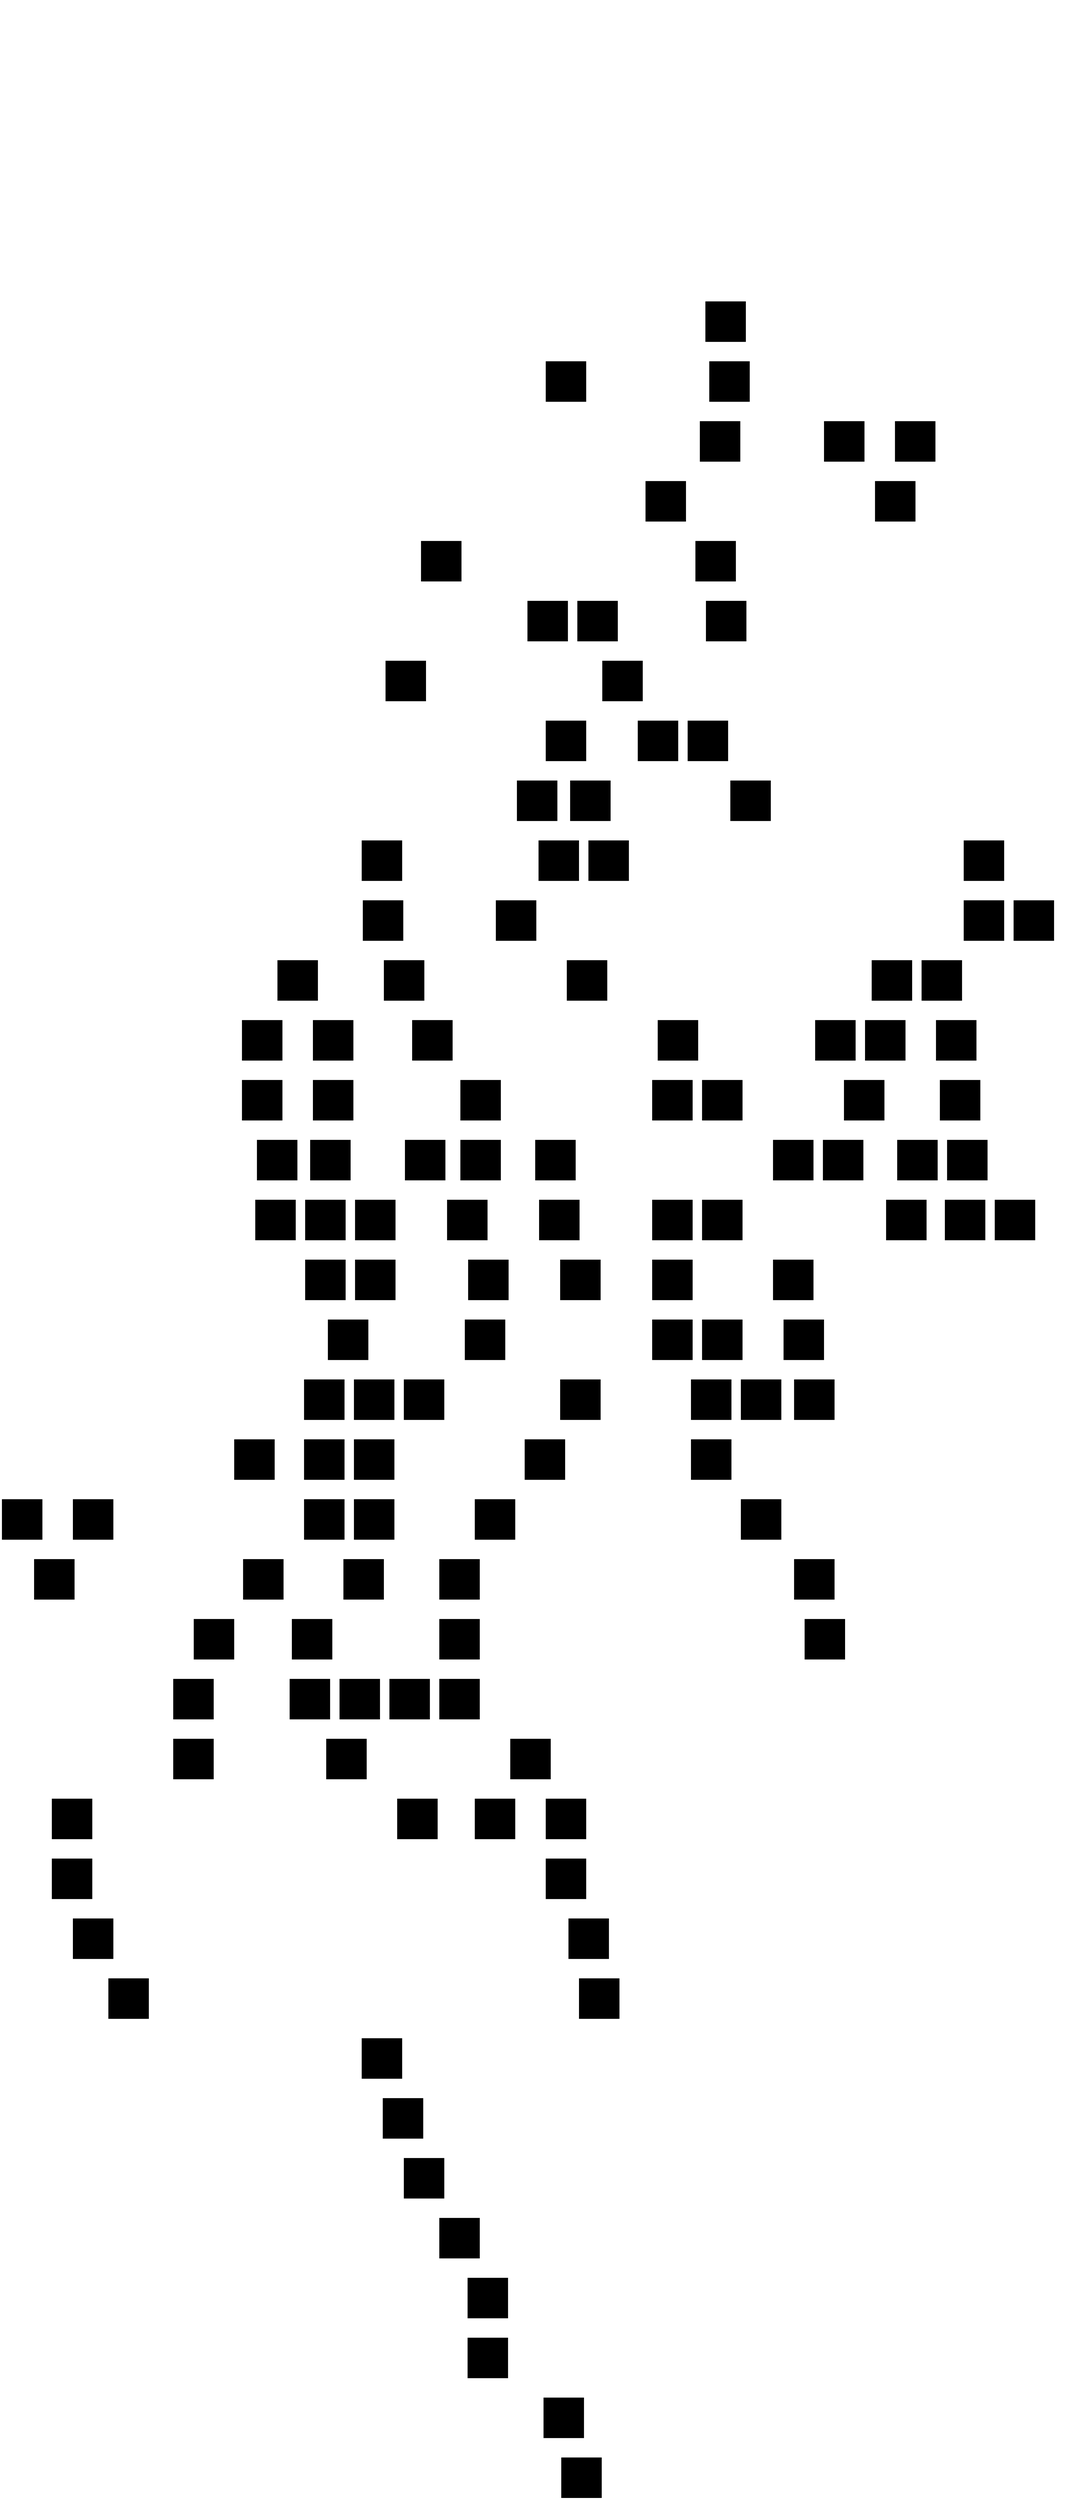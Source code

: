 digraph G{
    node[shape=box,width=1 height=1 fontname="Arial" fillcolor="white" style=invisible]
	edge[style = "bold" dir= "both" style= invisible arrowsize=0  ]
    raiz[label = "f/c" fillcolor="darkolivegreen1" pos = "-1,1!"  ]; 
	Columna0[ label="C0" fillcolor="#FFFFFF" pos="0,1!" ];
	raiz->Columna0
	Columna0->Columna1
	Columna1[ label="C1" fillcolor="#FFFFFF" pos="1,1!" ];
	Columna1->Columna2
	Columna2[ label="C2" fillcolor="#FFFFFF" pos="2,1!" ];
	Columna2->Columna3
	Columna3[ label="C3" fillcolor="#FFFFFF" pos="3,1!" ];
	Columna3->Columna4
	Columna4[ label="C4" fillcolor="#FFFFFF" pos="4,1!" ];
	Columna4->Columna5
	Columna5[ label="C5" fillcolor="#FFFFFF" pos="5,1!" ];
	Columna5->Columna6
	Columna6[ label="C6" fillcolor="#FFFFFF" pos="6,1!" ];
	Columna6->Columna7
	Columna7[ label="C7" fillcolor="#FFFFFF" pos="7,1!" ];
	Columna7->Columna8
	Columna8[ label="C8" fillcolor="#FFFFFF" pos="8,1!" ];
	Columna8->Columna9
	Columna9[ label="C9" fillcolor="#FFFFFF" pos="9,1!" ];
	Columna9->Columna10
	Columna10[ label="C10" fillcolor="#FFFFFF" pos="10,1!" ];
	Columna10->Columna11
	Columna11[ label="C11" fillcolor="#FFFFFF" pos="11,1!" ];
	Columna11->Columna12
	Columna12[ label="C12" fillcolor="#FFFFFF" pos="12,1!" ];
	Columna12->Columna13
	Columna13[ label="C13" fillcolor="#FFFFFF" pos="13,1!" ];
	Columna13->Columna14
	Columna14[ label="C14" fillcolor="#FFFFFF" pos="14,1!" ];
	Columna14->Columna15
	Columna15[ label="C15" fillcolor="#FFFFFF" pos="15,1!" ];
	Columna15->Columna16
	Columna16[ label="C16" fillcolor="#FFFFFF" pos="16,1!" ];
	Columna16->Columna17
	Columna17[ label="C17" fillcolor="#FFFFFF" pos="17,1!" ];
	Columna17->Columna18
	Columna18[ label="C18" fillcolor="#FFFFFF" pos="18,1!" ];
	Columna18->Columna19
	Columna19[ label="C19" fillcolor="#FFFFFF" pos="19,1!" ];
	Fila0[ label="F0" fillcolor="#FFFFFF" pos="-1,-0!"];
	raiz->Fila0
	Fila0->Fila1
	Fila1[ label="F1" fillcolor="#FFFFFF" pos="-1,-1!"];
	Fila1->Fila2
	Fila2[ label="F2" fillcolor="#FFFFFF" pos="-1,-2!"];
	Fila2->Fila3
	Fila3[ label="F3" fillcolor="#FFFFFF" pos="-1,-3!"];
	Fila3->Fila4
	Fila4[ label="F4" fillcolor="#FFFFFF" pos="-1,-4!"];
	Fila4->Fila5
	Fila5[ label="F5" fillcolor="#FFFFFF" pos="-1,-5!"];
	Fila5->Fila6
	Fila6[ label="F6" fillcolor="#FFFFFF" pos="-1,-6!"];
	Fila6->Fila7
	Fila7[ label="F7" fillcolor="#FFFFFF" pos="-1,-7!"];
	Fila7->Fila8
	Fila8[ label="F8" fillcolor="#FFFFFF" pos="-1,-8!"];
	Fila8->Fila9
	Fila9[ label="F9" fillcolor="#FFFFFF" pos="-1,-9!"];
	Fila9->Fila10
	Fila10[ label="F10" fillcolor="#FFFFFF" pos="-1,-10!"];
	Fila10->Fila11
	Fila11[ label="F11" fillcolor="#FFFFFF" pos="-1,-11!"];
	Fila11->Fila12
	Fila12[ label="F12" fillcolor="#FFFFFF" pos="-1,-12!"];
	Fila12->Fila13
	Fila13[ label="F13" fillcolor="#FFFFFF" pos="-1,-13!"];
	Fila13->Fila14
	Fila14[ label="F14" fillcolor="#FFFFFF" pos="-1,-14!"];
	Fila14->Fila15
	Fila15[ label="F15" fillcolor="#FFFFFF" pos="-1,-15!"];
	Fila15->Fila16
	Fila16[ label="F16" fillcolor="#FFFFFF" pos="-1,-16!"];
	Fila16->Fila17
	Fila17[ label="F17" fillcolor="#FFFFFF" pos="-1,-17!"];
	Fila17->Fila18
	Fila18[ label="F18" fillcolor="#FFFFFF" pos="-1,-18!"];
	Fila18->Fila19
	Fila19[ label="F19" fillcolor="#FFFFFF" pos="-1,-19!"];
	Fila19->Fila20
	Fila20[ label="F20" fillcolor="#FFFFFF" pos="-1,-20!"];
	Fila20->Fila21
	Fila21[ label="F21" fillcolor="#FFFFFF" pos="-1,-21!"];
	Fila21->Fila22
	Fila22[ label="F22" fillcolor="#FFFFFF" pos="-1,-22!"];
	Fila22->Fila23
	Fila23[ label="F23" fillcolor="#FFFFFF" pos="-1,-23!"];
	Fila23->Fila24
	Fila24[ label="F24" fillcolor="#FFFFFF" pos="-1,-24!"];
	Fila24->Fila25
	Fila25[ label="F25" fillcolor="#FFFFFF" pos="-1,-25!"];
	Fila25->Fila26
	Fila26[ label="F26" fillcolor="#FFFFFF" pos="-1,-26!"];


	Nodo3_0[style= filled  label="	" fillcolor="#000000" pos="3,-0!"];
	Fila0->Nodo3_0
	Columna3->Nodo3_0
	Nodo4_0[style= filled  label="	" fillcolor="#000000" pos="4,-0!"];
	Nodo3_0->Nodo4_0
	Columna4->Nodo4_0
	Nodo7_0[style= filled  label="	" fillcolor="#000000" pos="7,-0!"];
	Nodo4_0->Nodo7_0
	Columna7->Nodo7_0
	Nodo8_0[style= filled  label="	" fillcolor="#000000" pos="8,-0!"];
	Nodo7_0->Nodo8_0
	Columna8->Nodo8_0
	Nodo9_0[style= filled  label="	" fillcolor="#000000" pos="9,-0!"];
	Nodo8_0->Nodo9_0
	Columna9->Nodo9_0
	Nodo10_0[style= filled  label="	" fillcolor="#000000" pos="10,-0!"];
	Nodo9_0->Nodo10_0
	Columna10->Nodo10_0
	Nodo11_0[style= filled  label="	" fillcolor="#000000" pos="11,-0!"];
	Nodo10_0->Nodo11_0
	Columna11->Nodo11_0
	Nodo12_0[style= filled  label="	" fillcolor="#000000" pos="12,-0!"];
	Nodo11_0->Nodo12_0
	Columna12->Nodo12_0
	Nodo13_0[style= filled  label="	" fillcolor="#000000" pos="13,-0!"];
	Nodo12_0->Nodo13_0
	Columna13->Nodo13_0
	Nodo14_0[style= filled  label="	" fillcolor="#000000" pos="14,-0!"];
	Nodo13_0->Nodo14_0
	Columna14->Nodo14_0
	Nodo15_0[style= filled  label="	" fillcolor="#000000" pos="15,-0!"];
	Nodo14_0->Nodo15_0
	Columna15->Nodo15_0
	Nodo16_0[style= filled  label="	" fillcolor="#000000" pos="16,-0!"];
	Nodo15_0->Nodo16_0
	Columna16->Nodo16_0
	Nodo17_0[style= filled  label="	" fillcolor="#000000" pos="17,-0!"];
	Nodo16_0->Nodo17_0
	Columna17->Nodo17_0
	Nodo3_1[style= filled  label="	" fillcolor="#000000" pos="3,-1!"];
	Fila1->Nodo3_1
	Nodo3_0->Nodo3_1
	Nodo5_1[style= filled  label="	" fillcolor="#000000" pos="5,-1!"];
	Nodo3_1->Nodo5_1
	Columna5->Nodo5_1
	Nodo6_1[style= filled  label="	" fillcolor="#000000" pos="6,-1!"];
	Nodo5_1->Nodo6_1
	Columna6->Nodo6_1
	Nodo18_1[style= filled  label="	" fillcolor="#000000" pos="18,-1!"];
	Nodo6_1->Nodo18_1
	Columna18->Nodo18_1
	Nodo3_2[style= filled  label="	" fillcolor="#000000" pos="3,-2!"];
	Fila2->Nodo3_2
	Nodo3_1->Nodo3_2
	Nodo12_2[style= filled  label="	" fillcolor="#000000" pos="12,-2!"];
	Nodo3_2->Nodo12_2
	Nodo12_0->Nodo12_2
	Nodo17_2[style= filled  label="	" fillcolor="#000000" pos="17,-2!"];
	Nodo12_2->Nodo17_2
	Nodo17_0->Nodo17_2
	Nodo3_3[style= filled  label="	" fillcolor="#000000" pos="3,-3!"];
	Fila3->Nodo3_3
	Nodo3_2->Nodo3_3
	Nodo12_3[style= filled  label="	" fillcolor="#000000" pos="12,-3!"];
	Nodo3_3->Nodo12_3
	Nodo12_2->Nodo12_3
	Nodo16_3[style= filled  label="	" fillcolor="#000000" pos="16,-3!"];
	Nodo12_3->Nodo16_3
	Nodo16_0->Nodo16_3
	Nodo2_4[style= filled  label="	" fillcolor="#000000" pos="2,-4!"];
	Fila4->Nodo2_4
	Columna2->Nodo2_4
	Nodo12_4[style= filled  label="	" fillcolor="#000000" pos="12,-4!"];
	Nodo2_4->Nodo12_4
	Nodo12_3->Nodo12_4
	Nodo15_4[style= filled  label="	" fillcolor="#000000" pos="15,-4!"];
	Nodo12_4->Nodo15_4
	Nodo15_0->Nodo15_4
	Nodo14_5[style= filled  label="	" fillcolor="#000000" pos="14,-5!"];
	Fila5->Nodo14_5
	Nodo14_0->Nodo14_5
	Nodo15_6[style= filled  label="	" fillcolor="#000000" pos="15,-6!"];
	Fila6->Nodo15_6
	Nodo15_4->Nodo15_6
	Nodo2_7[style= filled  label="	" fillcolor="#000000" pos="2,-7!"];
	Fila7->Nodo2_7
	Nodo2_4->Nodo2_7
	Nodo5_7[style= filled  label="	" fillcolor="#000000" pos="5,-7!"];
	Nodo2_7->Nodo5_7
	Nodo5_1->Nodo5_7
	Nodo16_7[style= filled  label="	" fillcolor="#000000" pos="16,-7!"];
	Nodo5_7->Nodo16_7
	Nodo16_3->Nodo16_7
	Nodo2_8[style= filled  label="	" fillcolor="#000000" pos="2,-8!"];
	Fila8->Nodo2_8
	Nodo2_7->Nodo2_8
	Nodo5_8[style= filled  label="	" fillcolor="#000000" pos="5,-8!"];
	Nodo2_8->Nodo5_8
	Nodo5_7->Nodo5_8
	Nodo14_8[style= filled  label="	" fillcolor="#000000" pos="14,-8!"];
	Nodo5_8->Nodo14_8
	Nodo14_5->Nodo14_8
	Nodo15_8[style= filled  label="	" fillcolor="#000000" pos="15,-8!"];
	Nodo14_8->Nodo15_8
	Nodo15_6->Nodo15_8
	Nodo16_8[style= filled  label="	" fillcolor="#000000" pos="16,-8!"];
	Nodo15_8->Nodo16_8
	Nodo16_7->Nodo16_8
	Nodo17_8[style= filled  label="	" fillcolor="#000000" pos="17,-8!"];
	Nodo16_8->Nodo17_8
	Nodo17_2->Nodo17_8
	Nodo18_8[style= filled  label="	" fillcolor="#000000" pos="18,-8!"];
	Nodo17_8->Nodo18_8
	Nodo18_1->Nodo18_8
	Nodo1_9[style= filled  label="	" fillcolor="#000000" pos="1,-9!"];
	Fila9->Nodo1_9
	Columna1->Nodo1_9
	Nodo2_9[style= filled  label="	" fillcolor="#000000" pos="2,-9!"];
	Nodo1_9->Nodo2_9
	Nodo2_8->Nodo2_9
	Nodo3_9[style= filled  label="	" fillcolor="#000000" pos="3,-9!"];
	Nodo2_9->Nodo3_9
	Nodo3_3->Nodo3_9
	Nodo5_9[style= filled  label="	" fillcolor="#000000" pos="5,-9!"];
	Nodo3_9->Nodo5_9
	Nodo5_8->Nodo5_9
	Nodo15_9[style= filled  label="	" fillcolor="#000000" pos="15,-9!"];
	Nodo5_9->Nodo15_9
	Nodo15_8->Nodo15_9
	Nodo16_9[style= filled  label="	" fillcolor="#000000" pos="16,-9!"];
	Nodo15_9->Nodo16_9
	Nodo16_8->Nodo16_9
	Nodo2_10[style= filled  label="	" fillcolor="#000000" pos="2,-10!"];
	Fila10->Nodo2_10
	Nodo2_9->Nodo2_10
	Nodo16_10[style= filled  label="	" fillcolor="#000000" pos="16,-10!"];
	Nodo2_10->Nodo16_10
	Nodo16_9->Nodo16_10
	Nodo3_11[style= filled  label="	" fillcolor="#000000" pos="3,-11!"];
	Fila11->Nodo3_11
	Nodo3_9->Nodo3_11
	Nodo17_11[style= filled  label="	" fillcolor="#000000" pos="17,-11!"];
	Nodo3_11->Nodo17_11
	Nodo17_8->Nodo17_11
	Nodo4_12[style= filled  label="	" fillcolor="#000000" pos="4,-12!"];
	Fila12->Nodo4_12
	Nodo4_0->Nodo4_12
	Nodo9_12[style= filled  label="	" fillcolor="#000000" pos="9,-12!"];
	Nodo4_12->Nodo9_12
	Nodo9_0->Nodo9_12
	Nodo10_12[style= filled  label="	" fillcolor="#000000" pos="10,-12!"];
	Nodo9_12->Nodo10_12
	Nodo10_0->Nodo10_12
	Nodo11_12[style= filled  label="	" fillcolor="#000000" pos="11,-12!"];
	Nodo10_12->Nodo11_12
	Nodo11_0->Nodo11_12
	Nodo12_12[style= filled  label="	" fillcolor="#000000" pos="12,-12!"];
	Nodo11_12->Nodo12_12
	Nodo12_4->Nodo12_12
	Nodo13_12[style= filled  label="	" fillcolor="#000000" pos="13,-12!"];
	Nodo12_12->Nodo13_12
	Nodo13_0->Nodo13_12
	Nodo14_12[style= filled  label="	" fillcolor="#000000" pos="14,-12!"];
	Nodo13_12->Nodo14_12
	Nodo14_8->Nodo14_12
	Nodo15_12[style= filled  label="	" fillcolor="#000000" pos="15,-12!"];
	Nodo14_12->Nodo15_12
	Nodo15_9->Nodo15_12
	Nodo16_12[style= filled  label="	" fillcolor="#000000" pos="16,-12!"];
	Nodo15_12->Nodo16_12
	Nodo16_10->Nodo16_12
	Nodo17_12[style= filled  label="	" fillcolor="#000000" pos="17,-12!"];
	Nodo16_12->Nodo17_12
	Nodo17_11->Nodo17_12
	Nodo18_12[style= filled  label="	" fillcolor="#000000" pos="18,-12!"];
	Nodo17_12->Nodo18_12
	Nodo18_8->Nodo18_12
	Nodo19_12[style= filled  label="	" fillcolor="#000000" pos="19,-12!"];
	Nodo18_12->Nodo19_12
	Columna19->Nodo19_12
	Nodo5_13[style= filled  label="	" fillcolor="#000000" pos="5,-13!"];
	Fila13->Nodo5_13
	Nodo5_9->Nodo5_13
	Nodo6_13[style= filled  label="	" fillcolor="#000000" pos="6,-13!"];
	Nodo5_13->Nodo6_13
	Nodo6_1->Nodo6_13
	Nodo7_13[style= filled  label="	" fillcolor="#000000" pos="7,-13!"];
	Nodo6_13->Nodo7_13
	Nodo7_0->Nodo7_13
	Nodo8_13[style= filled  label="	" fillcolor="#000000" pos="8,-13!"];
	Nodo7_13->Nodo8_13
	Nodo8_0->Nodo8_13
	Nodo10_13[style= filled  label="	" fillcolor="#000000" pos="10,-13!"];
	Nodo8_13->Nodo10_13
	Nodo10_12->Nodo10_13
	Nodo3_14[style= filled  label="	" fillcolor="#000000" pos="3,-14!"];
	Fila14->Nodo3_14
	Nodo3_11->Nodo3_14
	Nodo4_14[style= filled  label="	" fillcolor="#000000" pos="4,-14!"];
	Nodo3_14->Nodo4_14
	Nodo4_12->Nodo4_14
	Nodo8_14[style= filled  label="	" fillcolor="#000000" pos="8,-14!"];
	Nodo4_14->Nodo8_14
	Nodo8_13->Nodo8_14
	Nodo9_14[style= filled  label="	" fillcolor="#000000" pos="9,-14!"];
	Nodo8_14->Nodo9_14
	Nodo9_12->Nodo9_14
	Nodo11_14[style= filled  label="	" fillcolor="#000000" pos="11,-14!"];
	Nodo9_14->Nodo11_14
	Nodo11_12->Nodo11_14
	Nodo2_15[style= filled  label="	" fillcolor="#000000" pos="2,-15!"];
	Fila15->Nodo2_15
	Nodo2_10->Nodo2_15
	Nodo4_15[style= filled  label="	" fillcolor="#000000" pos="4,-15!"];
	Nodo2_15->Nodo4_15
	Nodo4_14->Nodo4_15
	Nodo7_15[style= filled  label="	" fillcolor="#000000" pos="7,-15!"];
	Nodo4_15->Nodo7_15
	Nodo7_13->Nodo7_15
	Nodo10_15[style= filled  label="	" fillcolor="#000000" pos="10,-15!"];
	Nodo7_15->Nodo10_15
	Nodo10_13->Nodo10_15
	Nodo12_15[style= filled  label="	" fillcolor="#000000" pos="12,-15!"];
	Nodo10_15->Nodo12_15
	Nodo12_12->Nodo12_15
	Nodo2_16[style= filled  label="	" fillcolor="#000000" pos="2,-16!"];
	Fila16->Nodo2_16
	Nodo2_15->Nodo2_16
	Nodo4_16[style= filled  label="	" fillcolor="#000000" pos="4,-16!"];
	Nodo2_16->Nodo4_16
	Nodo4_15->Nodo4_16
	Nodo6_16[style= filled  label="	" fillcolor="#000000" pos="6,-16!"];
	Nodo4_16->Nodo6_16
	Nodo6_13->Nodo6_16
	Nodo11_16[style= filled  label="	" fillcolor="#000000" pos="11,-16!"];
	Nodo6_16->Nodo11_16
	Nodo11_14->Nodo11_16
	Nodo12_16[style= filled  label="	" fillcolor="#000000" pos="12,-16!"];
	Nodo11_16->Nodo12_16
	Nodo12_15->Nodo12_16
	Nodo3_17[style= filled  label="	" fillcolor="#000000" pos="3,-17!"];
	Fila17->Nodo3_17
	Nodo3_14->Nodo3_17
	Nodo5_17[style= filled  label="	" fillcolor="#000000" pos="5,-17!"];
	Nodo3_17->Nodo5_17
	Nodo5_13->Nodo5_17
	Nodo6_17[style= filled  label="	" fillcolor="#000000" pos="6,-17!"];
	Nodo5_17->Nodo6_17
	Nodo6_16->Nodo6_17
	Nodo11_17[style= filled  label="	" fillcolor="#000000" pos="11,-17!"];
	Nodo6_17->Nodo11_17
	Nodo11_16->Nodo11_17
	Nodo4_18[style= filled  label="	" fillcolor="#000000" pos="4,-18!"];
	Fila18->Nodo4_18
	Nodo4_16->Nodo4_18
	Nodo5_18[style= filled  label="	" fillcolor="#000000" pos="5,-18!"];
	Nodo4_18->Nodo5_18
	Nodo5_17->Nodo5_18
	Nodo6_18[style= filled  label="	" fillcolor="#000000" pos="6,-18!"];
	Nodo5_18->Nodo6_18
	Nodo6_17->Nodo6_18
	Nodo7_18[style= filled  label="	" fillcolor="#000000" pos="7,-18!"];
	Nodo6_18->Nodo7_18
	Nodo7_15->Nodo7_18
	Nodo10_18[style= filled  label="	" fillcolor="#000000" pos="10,-18!"];
	Nodo7_18->Nodo10_18
	Nodo10_15->Nodo10_18
	Nodo6_19[style= filled  label="	" fillcolor="#000000" pos="6,-19!"];
	Fila19->Nodo6_19
	Nodo6_18->Nodo6_19
	Nodo7_19[style= filled  label="	" fillcolor="#000000" pos="7,-19!"];
	Nodo6_19->Nodo7_19
	Nodo7_18->Nodo7_19
	Nodo8_19[style= filled  label="	" fillcolor="#000000" pos="8,-19!"];
	Nodo7_19->Nodo8_19
	Nodo8_14->Nodo8_19
	Nodo9_19[style= filled  label="	" fillcolor="#000000" pos="9,-19!"];
	Nodo8_19->Nodo9_19
	Nodo9_14->Nodo9_19
	Nodo6_20[style= filled  label="	" fillcolor="#000000" pos="6,-20!"];
	Fila20->Nodo6_20
	Nodo6_19->Nodo6_20
	Nodo7_20[style= filled  label="	" fillcolor="#000000" pos="7,-20!"];
	Nodo6_20->Nodo7_20
	Nodo7_19->Nodo7_20
	Nodo9_20[style= filled  label="	" fillcolor="#000000" pos="9,-20!"];
	Nodo7_20->Nodo9_20
	Nodo9_19->Nodo9_20
	Nodo5_21[style= filled  label="	" fillcolor="#000000" pos="5,-21!"];
	Fila21->Nodo5_21
	Nodo5_18->Nodo5_21
	Nodo6_21[style= filled  label="	" fillcolor="#000000" pos="6,-21!"];
	Nodo5_21->Nodo6_21
	Nodo6_20->Nodo6_21
	Nodo7_21[style= filled  label="	" fillcolor="#000000" pos="7,-21!"];
	Nodo6_21->Nodo7_21
	Nodo7_20->Nodo7_21
	Nodo9_21[style= filled  label="	" fillcolor="#000000" pos="9,-21!"];
	Nodo7_21->Nodo9_21
	Nodo9_20->Nodo9_21
	Nodo10_21[style= filled  label="	" fillcolor="#000000" pos="10,-21!"];
	Nodo9_21->Nodo10_21
	Nodo10_18->Nodo10_21
	Nodo4_22[style= filled  label="	" fillcolor="#000000" pos="4,-22!"];
	Fila22->Nodo4_22
	Nodo4_18->Nodo4_22
	Nodo7_22[style= filled  label="	" fillcolor="#000000" pos="7,-22!"];
	Nodo4_22->Nodo7_22
	Nodo7_21->Nodo7_22
	Nodo11_22[style= filled  label="	" fillcolor="#000000" pos="11,-22!"];
	Nodo7_22->Nodo11_22
	Nodo11_17->Nodo11_22
	Nodo2_23[style= filled  label="	" fillcolor="#000000" pos="2,-23!"];
	Fila23->Nodo2_23
	Nodo2_16->Nodo2_23
	Nodo3_23[style= filled  label="	" fillcolor="#000000" pos="3,-23!"];
	Nodo2_23->Nodo3_23
	Nodo3_17->Nodo3_23
	Nodo7_23[style= filled  label="	" fillcolor="#000000" pos="7,-23!"];
	Nodo3_23->Nodo7_23
	Nodo7_22->Nodo7_23
	Nodo11_23[style= filled  label="	" fillcolor="#000000" pos="11,-23!"];
	Nodo7_23->Nodo11_23
	Nodo11_22->Nodo11_23
	Nodo12_23[style= filled  label="	" fillcolor="#000000" pos="12,-23!"];
	Nodo11_23->Nodo12_23
	Nodo12_16->Nodo12_23
	Nodo1_24[style= filled  label="	" fillcolor="#000000" pos="1,-24!"];
	Fila24->Nodo1_24
	Nodo1_9->Nodo1_24
	Nodo6_24[style= filled  label="	" fillcolor="#000000" pos="6,-24!"];
	Nodo1_24->Nodo6_24
	Nodo6_21->Nodo6_24
	Nodo7_24[style= filled  label="	" fillcolor="#000000" pos="7,-24!"];
	Nodo6_24->Nodo7_24
	Nodo7_23->Nodo7_24
	Nodo12_24[style= filled  label="	" fillcolor="#000000" pos="12,-24!"];
	Nodo7_24->Nodo12_24
	Nodo12_23->Nodo12_24
	Nodo0_25[style= filled  label="	" fillcolor="#000000" pos="0,-25!"];
	Fila25->Nodo0_25
	Columna0->Nodo0_25
	Nodo8_25[style= filled  label="	" fillcolor="#000000" pos="8,-25!"];
	Nodo0_25->Nodo8_25
	Nodo8_19->Nodo8_25
	Nodo12_25[style= filled  label="	" fillcolor="#000000" pos="12,-25!"];
	Nodo8_25->Nodo12_25
	Nodo12_24->Nodo12_25
	Nodo13_25[style= filled  label="	" fillcolor="#000000" pos="13,-25!"];
	Nodo12_25->Nodo13_25
	Nodo13_12->Nodo13_25
	Nodo0_26[style= filled  label="	" fillcolor="#000000" pos="0,-26!"];
	Fila26->Nodo0_26
	Nodo0_25->Nodo0_26
	Nodo1_26[style= filled  label="	" fillcolor="#000000" pos="1,-26!"];
	Nodo0_26->Nodo1_26
	Nodo1_24->Nodo1_26
	Nodo2_26[style= filled  label="	" fillcolor="#000000" pos="2,-26!"];
	Nodo1_26->Nodo2_26
	Nodo2_23->Nodo2_26
	Nodo3_26[style= filled  label="	" fillcolor="#000000" pos="3,-26!"];
	Nodo2_26->Nodo3_26
	Nodo3_23->Nodo3_26
	Nodo4_26[style= filled  label="	" fillcolor="#000000" pos="4,-26!"];
	Nodo3_26->Nodo4_26
	Nodo4_22->Nodo4_26
	Nodo5_26[style= filled  label="	" fillcolor="#000000" pos="5,-26!"];
	Nodo4_26->Nodo5_26
	Nodo5_21->Nodo5_26
	Nodo6_26[style= filled  label="	" fillcolor="#000000" pos="6,-26!"];
	Nodo5_26->Nodo6_26
	Nodo6_24->Nodo6_26
	Nodo7_26[style= filled  label="	" fillcolor="#000000" pos="7,-26!"];
	Nodo6_26->Nodo7_26
	Nodo7_24->Nodo7_26
	Nodo8_26[style= filled  label="	" fillcolor="#000000" pos="8,-26!"];
	Nodo7_26->Nodo8_26
	Nodo8_25->Nodo8_26
	Nodo9_26[style= filled  label="	" fillcolor="#000000" pos="9,-26!"];
	Nodo8_26->Nodo9_26
	Nodo9_21->Nodo9_26
	Nodo10_26[style= filled  label="	" fillcolor="#000000" pos="10,-26!"];
	Nodo9_26->Nodo10_26
	Nodo10_21->Nodo10_26
	Nodo11_26[style= filled  label="	" fillcolor="#000000" pos="11,-26!"];
	Nodo10_26->Nodo11_26
	Nodo11_23->Nodo11_26
	Nodo12_26[style= filled  label="	" fillcolor="#000000" pos="12,-26!"];
	Nodo11_26->Nodo12_26
	Nodo12_25->Nodo12_26
	Nodo13_26[style= filled  label="	" fillcolor="#000000" pos="13,-26!"];
	Nodo12_26->Nodo13_26
	Nodo13_25->Nodo13_26

}